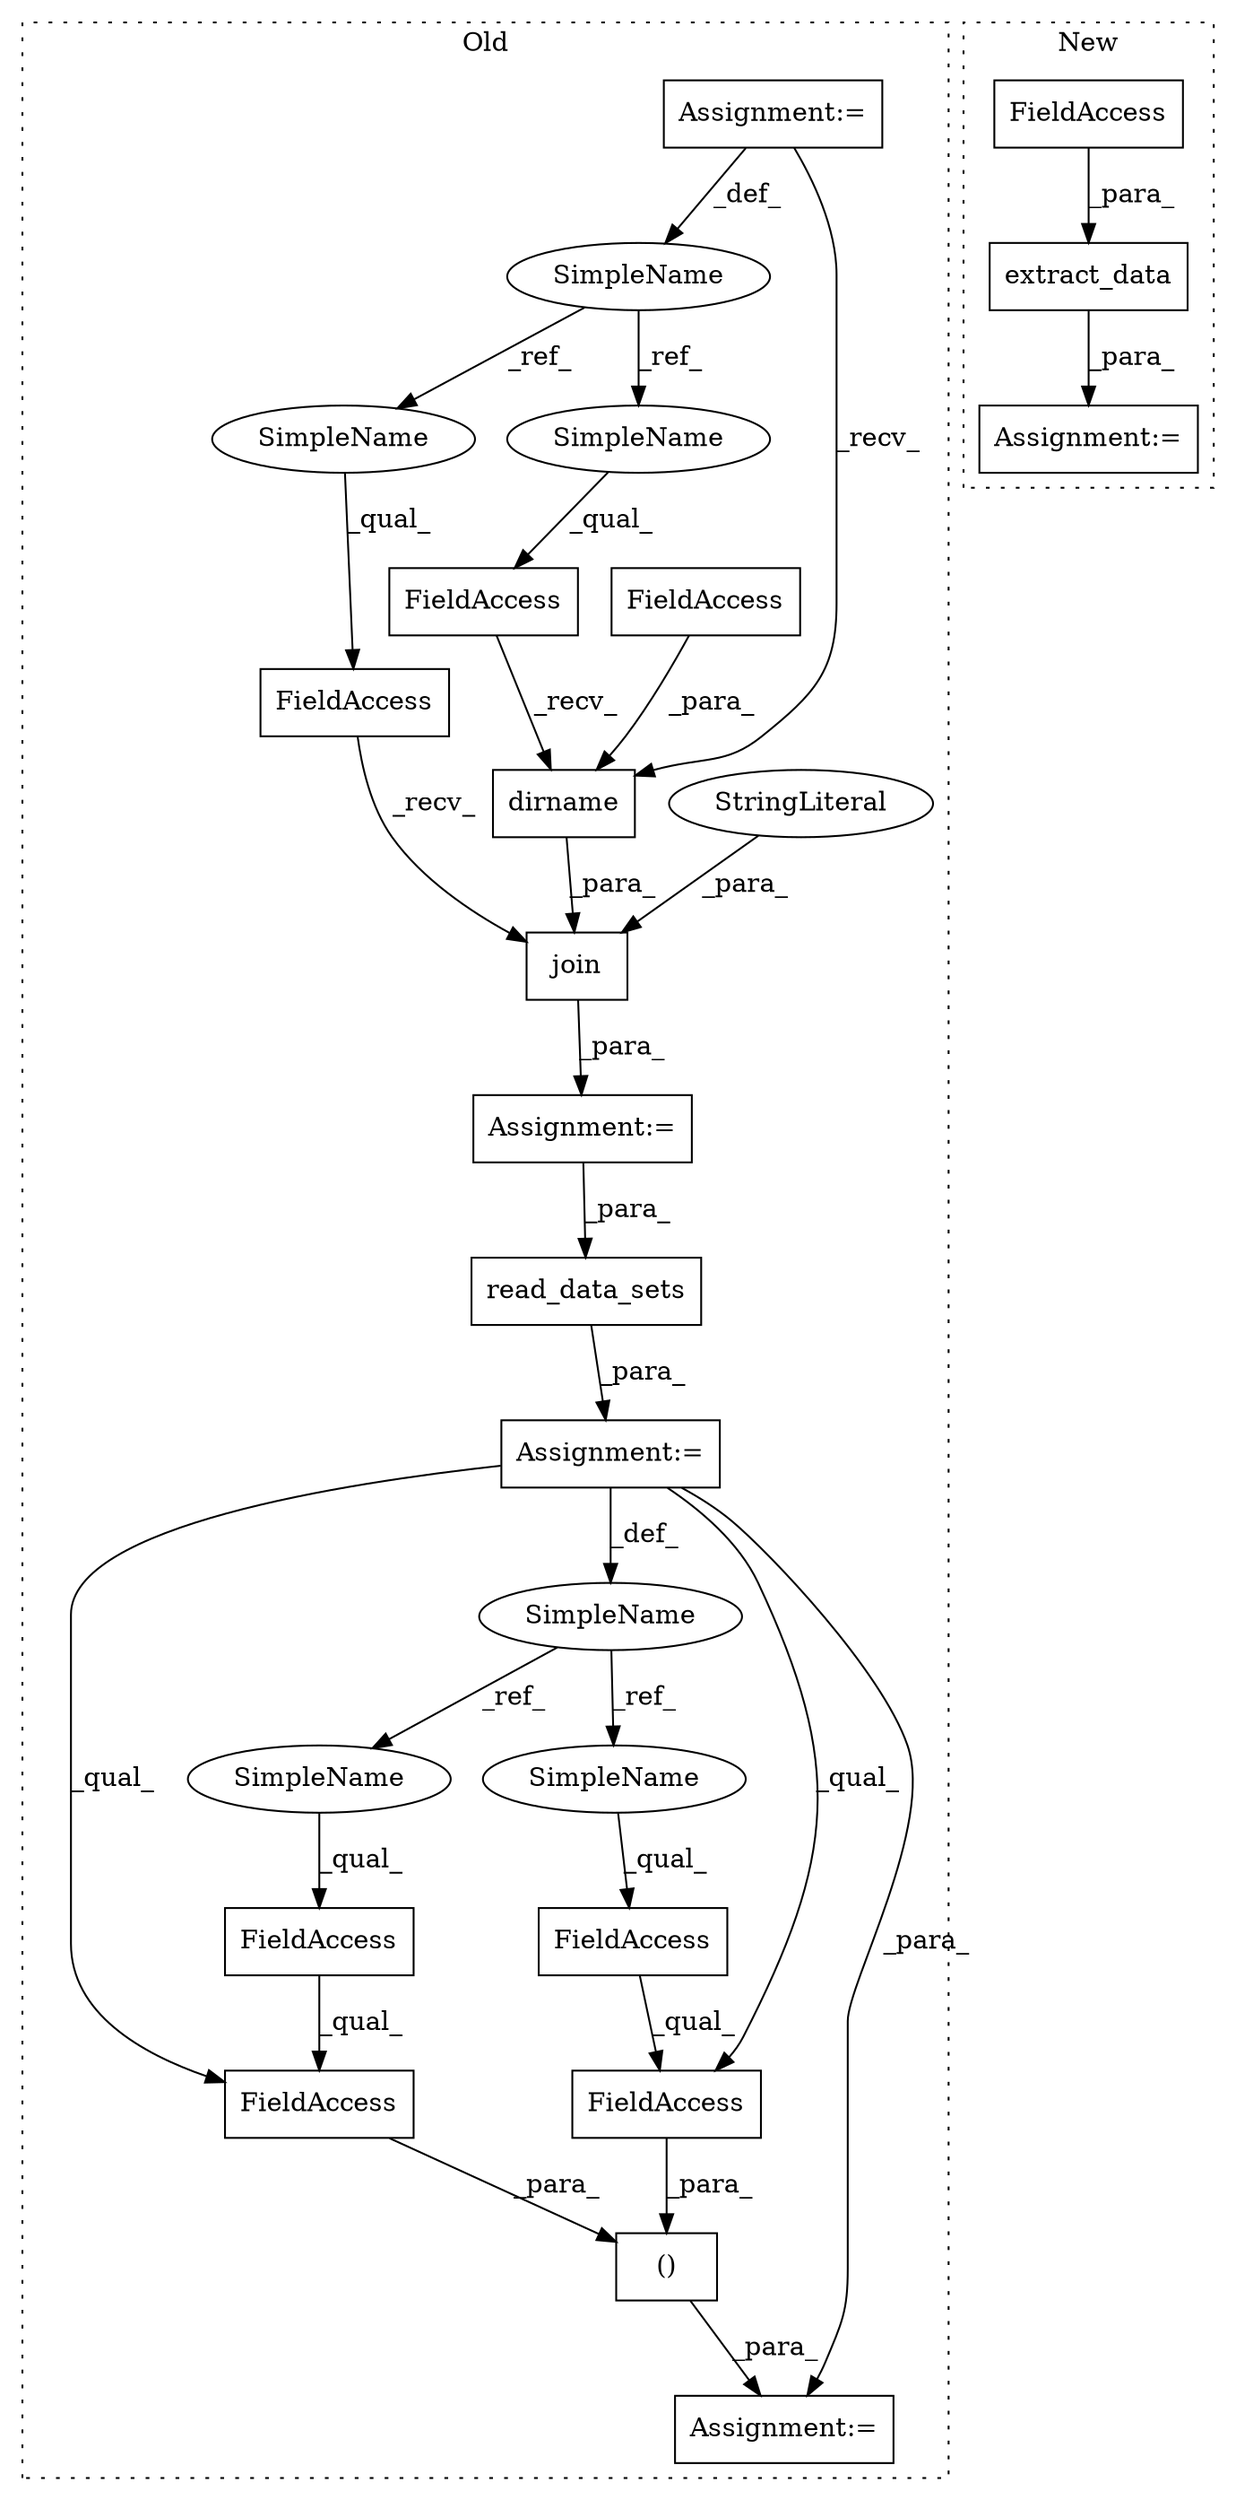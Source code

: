 digraph G {
subgraph cluster0 {
1 [label="read_data_sets" a="32" s="1624,1648" l="15,1" shape="box"];
3 [label="()" a="106" s="1682" l="54" shape="box"];
4 [label="FieldAccess" a="22" s="1715" l="14" shape="box"];
5 [label="SimpleName" a="42" s="1608" l="8" shape="ellipse"];
6 [label="FieldAccess" a="22" s="1682" l="14" shape="box"];
7 [label="FieldAccess" a="22" s="1715" l="21" shape="box"];
8 [label="FieldAccess" a="22" s="1682" l="20" shape="box"];
10 [label="join" a="32" s="1547,1601" l="5,1" shape="box"];
11 [label="FieldAccess" a="22" s="1539" l="7" shape="box"];
12 [label="SimpleName" a="42" s="1328" l="2" shape="ellipse"];
13 [label="FieldAccess" a="22" s="1552" l="7" shape="box"];
14 [label="Assignment:=" a="7" s="1616" l="1" shape="box"];
16 [label="Assignment:=" a="7" s="1538" l="1" shape="box"];
17 [label="Assignment:=" a="7" s="1675" l="7" shape="box"];
18 [label="dirname" a="32" s="1560,1576" l="8,1" shape="box"];
19 [label="FieldAccess" a="22" s="1568" l="8" shape="box"];
20 [label="StringLiteral" a="45" s="1578" l="23" shape="ellipse"];
21 [label="Assignment:=" a="7" s="1328" l="2" shape="box"];
22 [label="SimpleName" a="42" s="1539" l="2" shape="ellipse"];
23 [label="SimpleName" a="42" s="1552" l="2" shape="ellipse"];
24 [label="SimpleName" a="42" s="1682" l="8" shape="ellipse"];
25 [label="SimpleName" a="42" s="1715" l="8" shape="ellipse"];
label = "Old";
style="dotted";
}
subgraph cluster1 {
2 [label="extract_data" a="32" s="1563,1589" l="13,1" shape="box"];
9 [label="FieldAccess" a="22" s="1576" l="13" shape="box"];
15 [label="Assignment:=" a="7" s="1554" l="2" shape="box"];
label = "New";
style="dotted";
}
1 -> 14 [label="_para_"];
2 -> 15 [label="_para_"];
3 -> 17 [label="_para_"];
4 -> 7 [label="_qual_"];
5 -> 25 [label="_ref_"];
5 -> 24 [label="_ref_"];
6 -> 8 [label="_qual_"];
7 -> 3 [label="_para_"];
8 -> 3 [label="_para_"];
9 -> 2 [label="_para_"];
10 -> 16 [label="_para_"];
11 -> 10 [label="_recv_"];
12 -> 22 [label="_ref_"];
12 -> 23 [label="_ref_"];
13 -> 18 [label="_recv_"];
14 -> 5 [label="_def_"];
14 -> 8 [label="_qual_"];
14 -> 7 [label="_qual_"];
14 -> 17 [label="_para_"];
16 -> 1 [label="_para_"];
18 -> 10 [label="_para_"];
19 -> 18 [label="_para_"];
20 -> 10 [label="_para_"];
21 -> 12 [label="_def_"];
21 -> 18 [label="_recv_"];
22 -> 11 [label="_qual_"];
23 -> 13 [label="_qual_"];
24 -> 6 [label="_qual_"];
25 -> 4 [label="_qual_"];
}